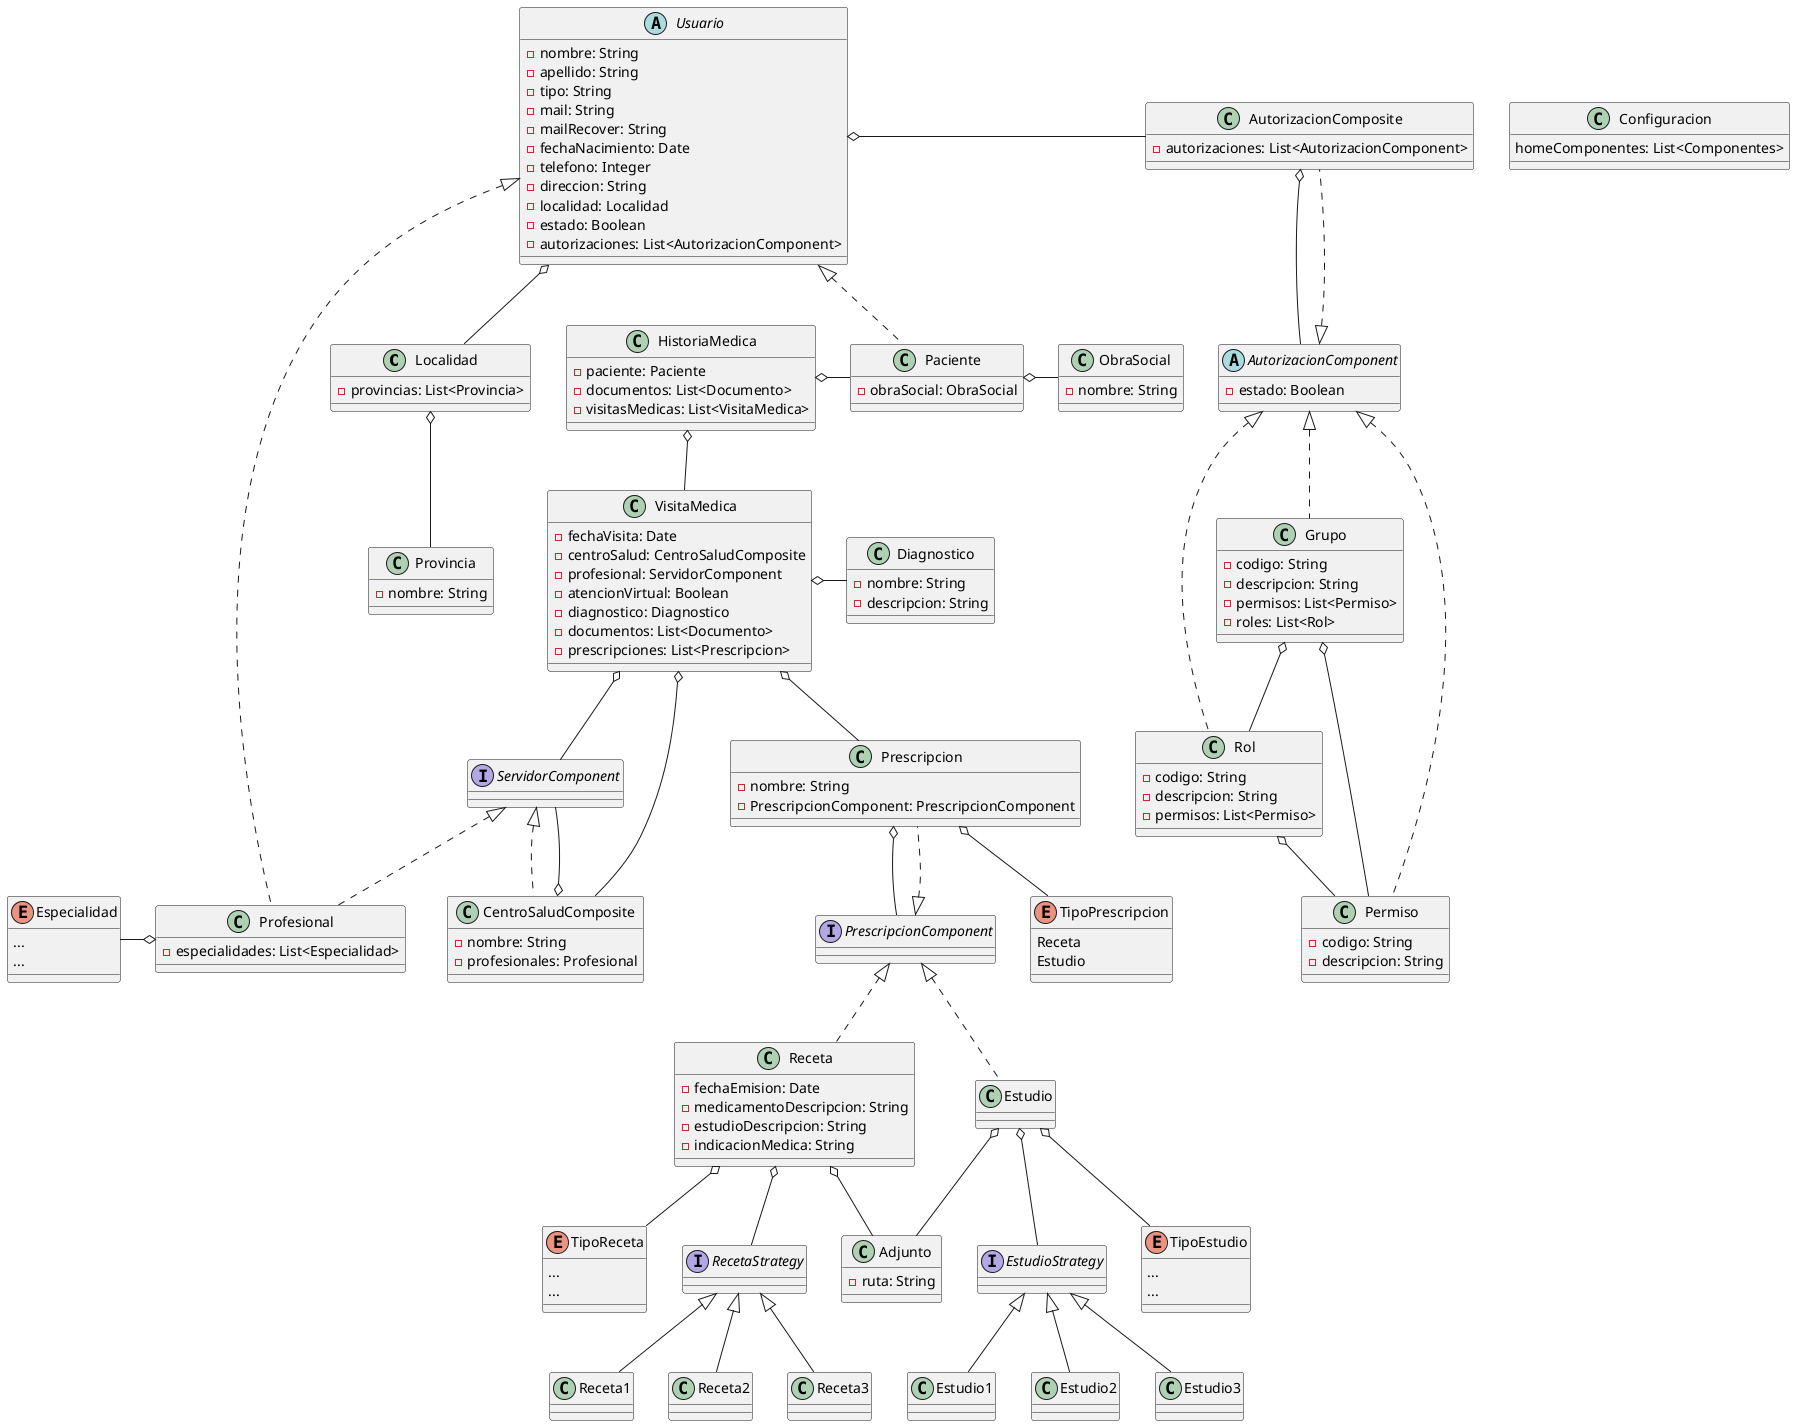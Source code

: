 @startuml HistoriaMedica

class Localidad{
    -provincias: List<Provincia>
}

class Provincia{
    -nombre: String
}

class Configuracion{
    homeComponentes: List<Componentes>
}

abstract Usuario{
    -nombre: String
    -apellido: String
    -tipo: String
    -mail: String
    -mailRecover: String
    -fechaNacimiento: Date
    -telefono: Integer
    -direccion: String
    -localidad: Localidad 
    -estado: Boolean
    -autorizaciones: List<AutorizacionComponent>

}

abstract AutorizacionComponent{
    -estado: Boolean
}

class AutorizacionComposite{
    -autorizaciones: List<AutorizacionComponent>
}

class Grupo{
    -codigo: String
    -descripcion: String
    -permisos: List<Permiso>
    -roles: List<Rol>
}

class Rol{
    -codigo: String
    -descripcion: String
    -permisos: List<Permiso>
}

class Permiso{
    -codigo: String
    -descripcion: String
}

class HistoriaMedica{
    -paciente: Paciente
    -documentos: List<Documento>
    -visitasMedicas: List<VisitaMedica>
}

class Paciente{
    -obraSocial: ObraSocial
}

class ObraSocial{
    -nombre: String
}

class VisitaMedica{
    -fechaVisita: Date
    -centroSalud: CentroSaludComposite
    -profesional: ServidorComponent
    -atencionVirtual: Boolean
    -diagnostico: Diagnostico
    -documentos: List<Documento>
    -prescripciones: List<Prescripcion>
}

class CentroSaludComposite{
	-nombre: String
 	-profesionales: Profesional
    
}

class Adjunto{
    -ruta: String
}

class Profesional{
    -especialidades: List<Especialidad>
}

Enum Especialidad{
    ...
    ...
}

class Diagnostico{
    -nombre: String
    -descripcion: String
}

class Prescripcion{
    -nombre: String
    -PrescripcionComponent: PrescripcionComponent
}

interface PrescripcionComponent{}

enum TipoPrescripcion{
    Receta
    Estudio
}

Enum TipoReceta{
    ...
    ...
}

class Receta{
    -fechaEmision: Date
    -medicamentoDescripcion: String
    -estudioDescripcion: String
    -indicacionMedica: String
}

interface RecetaStrategy{}

interface EstudioStrategy{}

class Estudio{}

enum TipoEstudio{
...
...
}

interface ServidorComponent {}

ServidorComponent <|.. CentroSaludComposite
ServidorComponent <|.. Profesional
CentroSaludComposite o-- ServidorComponent

HistoriaMedica o-right- Paciente
HistoriaMedica o-- VisitaMedica

VisitaMedica o-- ServidorComponent
VisitaMedica o-left- CentroSaludComposite
VisitaMedica o-right- Diagnostico
VisitaMedica o-- Prescripcion

Prescripcion o-- PrescripcionComponent
Prescripcion o-- TipoPrescripcion
PrescripcionComponent <|.. Prescripcion


PrescripcionComponent <|.. Estudio
PrescripcionComponent <|.. Receta

Receta o-- TipoReceta
Receta o-- Adjunto
Receta o--  RecetaStrategy

RecetaStrategy <|-- Receta1
RecetaStrategy <|-- Receta2
RecetaStrategy <|-- Receta3

Estudio o-- TipoEstudio
Estudio o-- Adjunto

Estudio o-- EstudioStrategy
EstudioStrategy <|--  Estudio1
EstudioStrategy <|--  Estudio2
EstudioStrategy <|--  Estudio3


Profesional o-left- Especialidad

Usuario <|.. Paciente
Usuario <|.. Profesional
Usuario o-- Localidad
Usuario o-right- AutorizacionComposite

AutorizacionComposite o-- AutorizacionComponent
AutorizacionComponent <|.. AutorizacionComposite
AutorizacionComponent <|.. Grupo
AutorizacionComponent <|.. Permiso
AutorizacionComponent <|.. Rol

Grupo o-- Permiso
Grupo o-- Rol

Rol o-- Permiso

Localidad o-- Provincia

Paciente o-right- ObraSocial

@enduml